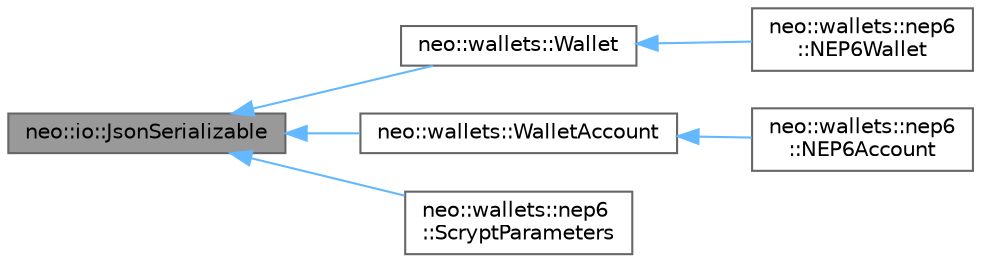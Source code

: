 digraph "neo::io::JsonSerializable"
{
 // LATEX_PDF_SIZE
  bgcolor="transparent";
  edge [fontname=Helvetica,fontsize=10,labelfontname=Helvetica,labelfontsize=10];
  node [fontname=Helvetica,fontsize=10,shape=box,height=0.2,width=0.4];
  rankdir="LR";
  Node1 [id="Node000001",label="neo::io::JsonSerializable",height=0.2,width=0.4,color="gray40", fillcolor="grey60", style="filled", fontcolor="black",tooltip="Interface for objects that can be serialized/deserialized to/from JSON."];
  Node1 -> Node2 [id="edge1_Node000001_Node000002",dir="back",color="steelblue1",style="solid",tooltip=" "];
  Node2 [id="Node000002",label="neo::wallets::Wallet",height=0.2,width=0.4,color="gray40", fillcolor="white", style="filled",URL="$classneo_1_1wallets_1_1_wallet.html",tooltip="Represents a wallet."];
  Node2 -> Node3 [id="edge2_Node000002_Node000003",dir="back",color="steelblue1",style="solid",tooltip=" "];
  Node3 [id="Node000003",label="neo::wallets::nep6\l::NEP6Wallet",height=0.2,width=0.4,color="gray40", fillcolor="white", style="filled",URL="$classneo_1_1wallets_1_1nep6_1_1_n_e_p6_wallet.html",tooltip="Represents a NEP6 wallet."];
  Node1 -> Node4 [id="edge3_Node000001_Node000004",dir="back",color="steelblue1",style="solid",tooltip=" "];
  Node4 [id="Node000004",label="neo::wallets::WalletAccount",height=0.2,width=0.4,color="gray40", fillcolor="white", style="filled",URL="$classneo_1_1wallets_1_1_wallet_account.html",tooltip="Represents a wallet account."];
  Node4 -> Node5 [id="edge4_Node000004_Node000005",dir="back",color="steelblue1",style="solid",tooltip=" "];
  Node5 [id="Node000005",label="neo::wallets::nep6\l::NEP6Account",height=0.2,width=0.4,color="gray40", fillcolor="white", style="filled",URL="$classneo_1_1wallets_1_1nep6_1_1_n_e_p6_account.html",tooltip="Represents a NEP6 wallet account."];
  Node1 -> Node6 [id="edge5_Node000001_Node000006",dir="back",color="steelblue1",style="solid",tooltip=" "];
  Node6 [id="Node000006",label="neo::wallets::nep6\l::ScryptParameters",height=0.2,width=0.4,color="gray40", fillcolor="white", style="filled",URL="$classneo_1_1wallets_1_1nep6_1_1_scrypt_parameters.html",tooltip="Represents the parameters of the SCrypt algorithm."];
}
